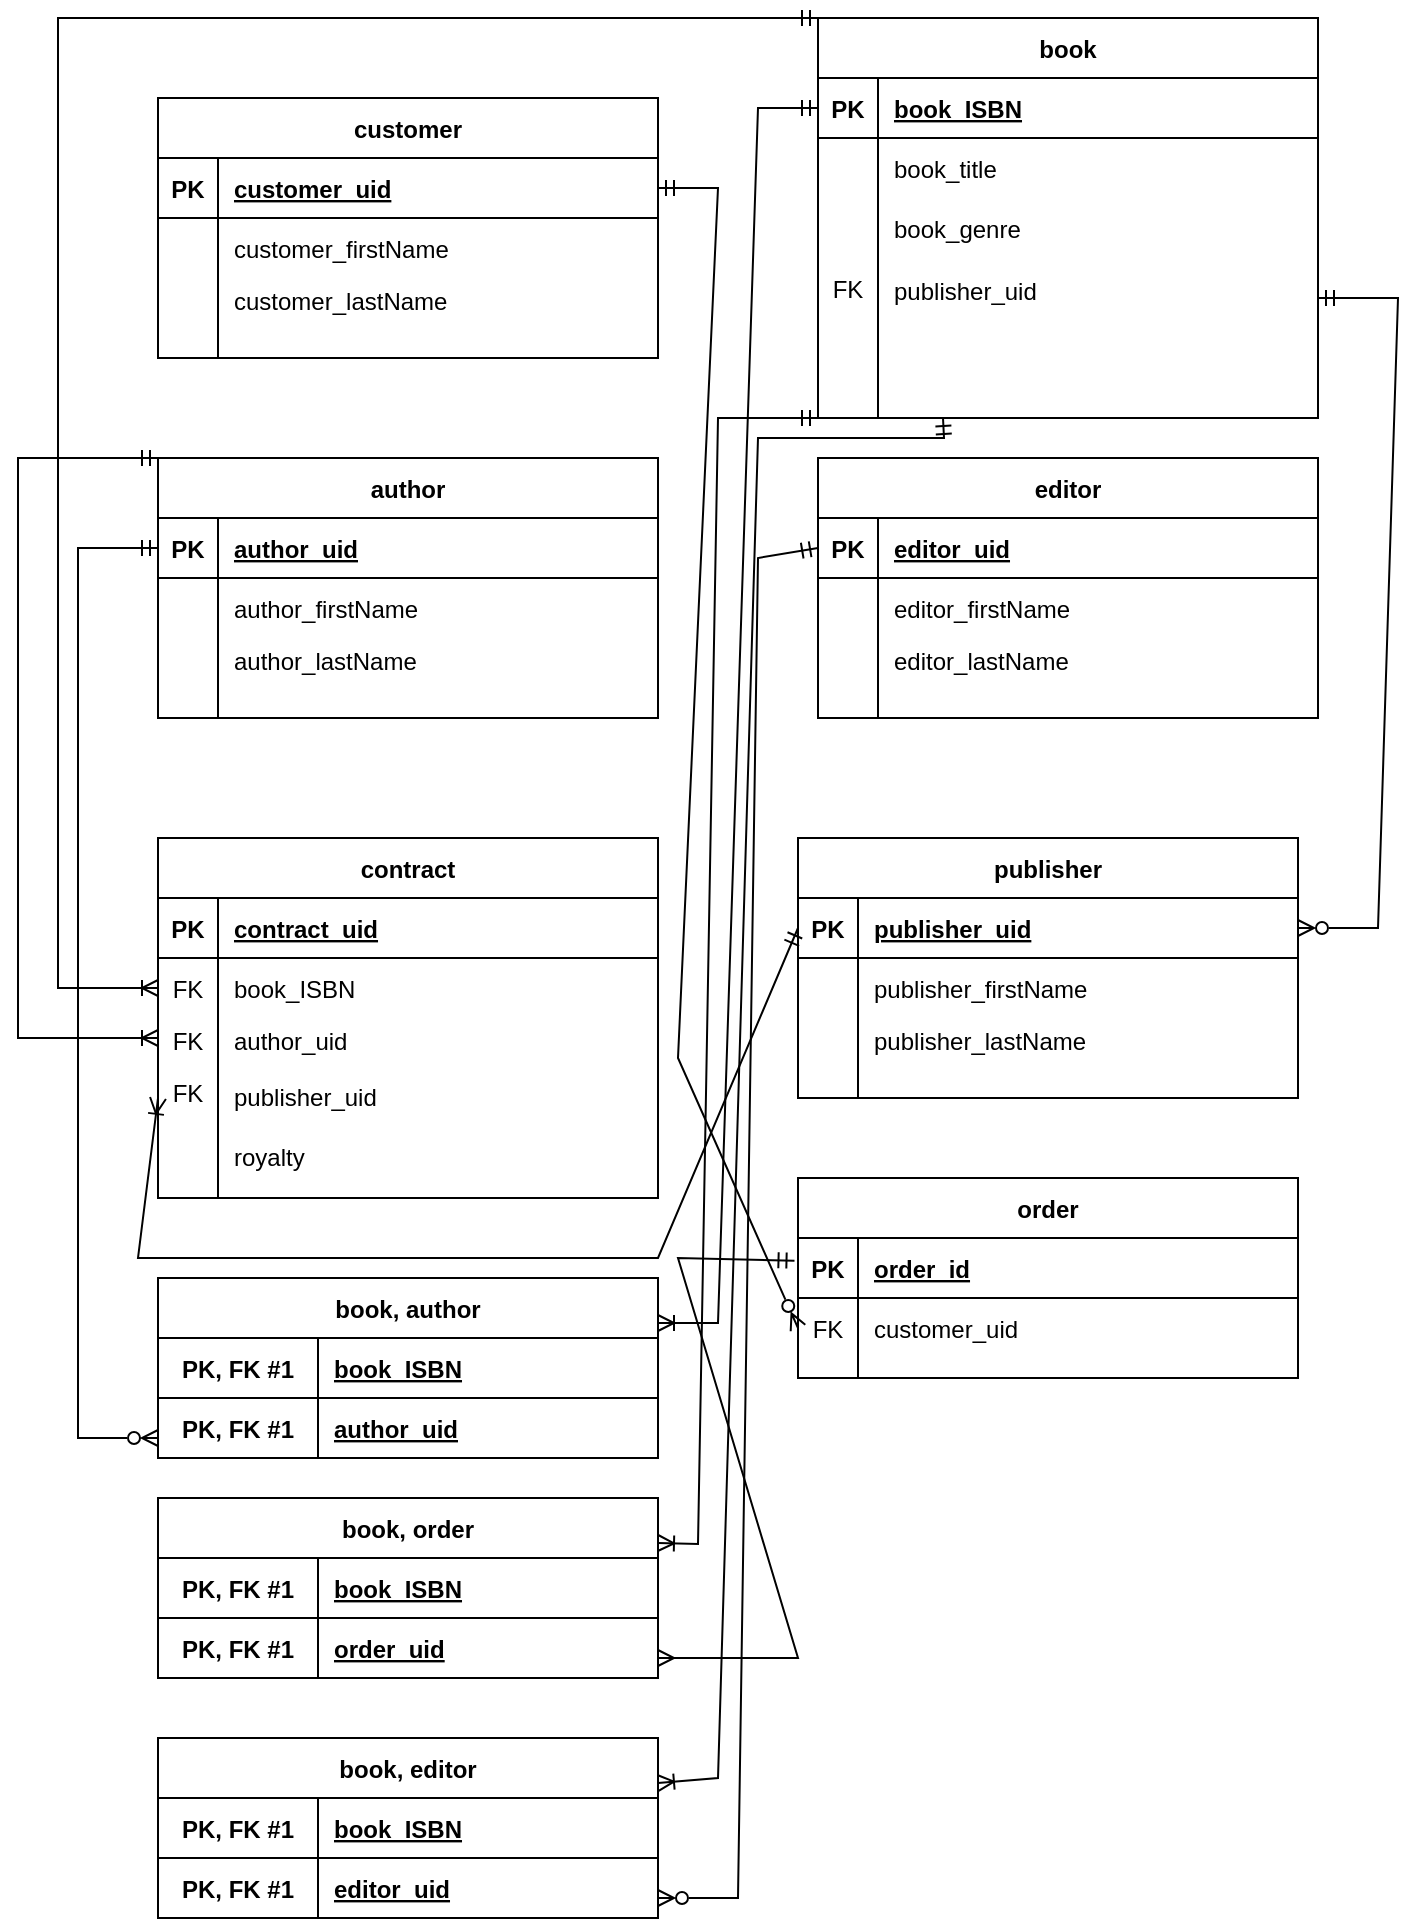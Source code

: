 <mxfile version="16.6.5" type="device"><diagram id="R2lEEEUBdFMjLlhIrx00" name="Page-1"><mxGraphModel dx="1113" dy="930" grid="1" gridSize="10" guides="1" tooltips="1" connect="1" arrows="1" fold="1" page="1" pageScale="1" pageWidth="850" pageHeight="1100" math="0" shadow="0" extFonts="Permanent Marker^https://fonts.googleapis.com/css?family=Permanent+Marker"><root><mxCell id="0"/><mxCell id="1" parent="0"/><mxCell id="C-vyLk0tnHw3VtMMgP7b-23" value="customer" style="shape=table;startSize=30;container=1;collapsible=1;childLayout=tableLayout;fixedRows=1;rowLines=0;fontStyle=1;align=center;resizeLast=1;" parent="1" vertex="1"><mxGeometry x="120" y="120" width="250" height="130" as="geometry"/></mxCell><mxCell id="C-vyLk0tnHw3VtMMgP7b-24" value="" style="shape=partialRectangle;collapsible=0;dropTarget=0;pointerEvents=0;fillColor=none;points=[[0,0.5],[1,0.5]];portConstraint=eastwest;top=0;left=0;right=0;bottom=1;" parent="C-vyLk0tnHw3VtMMgP7b-23" vertex="1"><mxGeometry y="30" width="250" height="30" as="geometry"/></mxCell><mxCell id="C-vyLk0tnHw3VtMMgP7b-25" value="PK" style="shape=partialRectangle;overflow=hidden;connectable=0;fillColor=none;top=0;left=0;bottom=0;right=0;fontStyle=1;" parent="C-vyLk0tnHw3VtMMgP7b-24" vertex="1"><mxGeometry width="30" height="30" as="geometry"><mxRectangle width="30" height="30" as="alternateBounds"/></mxGeometry></mxCell><mxCell id="C-vyLk0tnHw3VtMMgP7b-26" value="customer_uid" style="shape=partialRectangle;overflow=hidden;connectable=0;fillColor=none;top=0;left=0;bottom=0;right=0;align=left;spacingLeft=6;fontStyle=5;" parent="C-vyLk0tnHw3VtMMgP7b-24" vertex="1"><mxGeometry x="30" width="220" height="30" as="geometry"><mxRectangle width="220" height="30" as="alternateBounds"/></mxGeometry></mxCell><mxCell id="C-vyLk0tnHw3VtMMgP7b-27" value="" style="shape=partialRectangle;collapsible=0;dropTarget=0;pointerEvents=0;fillColor=none;points=[[0,0.5],[1,0.5]];portConstraint=eastwest;top=0;left=0;right=0;bottom=0;" parent="C-vyLk0tnHw3VtMMgP7b-23" vertex="1"><mxGeometry y="60" width="250" height="30" as="geometry"/></mxCell><mxCell id="C-vyLk0tnHw3VtMMgP7b-28" value="" style="shape=partialRectangle;overflow=hidden;connectable=0;fillColor=none;top=0;left=0;bottom=0;right=0;" parent="C-vyLk0tnHw3VtMMgP7b-27" vertex="1"><mxGeometry width="30" height="30" as="geometry"><mxRectangle width="30" height="30" as="alternateBounds"/></mxGeometry></mxCell><mxCell id="C-vyLk0tnHw3VtMMgP7b-29" value="customer_firstName" style="shape=partialRectangle;overflow=hidden;connectable=0;fillColor=none;top=0;left=0;bottom=0;right=0;align=left;spacingLeft=6;" parent="C-vyLk0tnHw3VtMMgP7b-27" vertex="1"><mxGeometry x="30" width="220" height="30" as="geometry"><mxRectangle width="220" height="30" as="alternateBounds"/></mxGeometry></mxCell><mxCell id="Lze31x54YQ3HW3RHwwv6-3" value="customer_lastName" style="shape=partialRectangle;overflow=hidden;connectable=0;fillColor=none;top=0;left=0;bottom=0;right=0;align=left;spacingLeft=6;" vertex="1" parent="1"><mxGeometry x="150" y="206" width="220" height="30" as="geometry"><mxRectangle width="220" height="30" as="alternateBounds"/></mxGeometry></mxCell><mxCell id="Lze31x54YQ3HW3RHwwv6-4" value="" style="endArrow=none;html=1;rounded=0;" edge="1" parent="1"><mxGeometry width="50" height="50" relative="1" as="geometry"><mxPoint x="150" y="250" as="sourcePoint"/><mxPoint x="150" y="200" as="targetPoint"/></mxGeometry></mxCell><mxCell id="Lze31x54YQ3HW3RHwwv6-12" value="author" style="shape=table;startSize=30;container=1;collapsible=1;childLayout=tableLayout;fixedRows=1;rowLines=0;fontStyle=1;align=center;resizeLast=1;" vertex="1" parent="1"><mxGeometry x="120" y="300" width="250" height="130" as="geometry"/></mxCell><mxCell id="Lze31x54YQ3HW3RHwwv6-13" value="" style="shape=partialRectangle;collapsible=0;dropTarget=0;pointerEvents=0;fillColor=none;points=[[0,0.5],[1,0.5]];portConstraint=eastwest;top=0;left=0;right=0;bottom=1;" vertex="1" parent="Lze31x54YQ3HW3RHwwv6-12"><mxGeometry y="30" width="250" height="30" as="geometry"/></mxCell><mxCell id="Lze31x54YQ3HW3RHwwv6-14" value="PK" style="shape=partialRectangle;overflow=hidden;connectable=0;fillColor=none;top=0;left=0;bottom=0;right=0;fontStyle=1;" vertex="1" parent="Lze31x54YQ3HW3RHwwv6-13"><mxGeometry width="30" height="30" as="geometry"><mxRectangle width="30" height="30" as="alternateBounds"/></mxGeometry></mxCell><mxCell id="Lze31x54YQ3HW3RHwwv6-15" value="author_uid" style="shape=partialRectangle;overflow=hidden;connectable=0;fillColor=none;top=0;left=0;bottom=0;right=0;align=left;spacingLeft=6;fontStyle=5;" vertex="1" parent="Lze31x54YQ3HW3RHwwv6-13"><mxGeometry x="30" width="220" height="30" as="geometry"><mxRectangle width="220" height="30" as="alternateBounds"/></mxGeometry></mxCell><mxCell id="Lze31x54YQ3HW3RHwwv6-16" value="" style="shape=partialRectangle;collapsible=0;dropTarget=0;pointerEvents=0;fillColor=none;points=[[0,0.5],[1,0.5]];portConstraint=eastwest;top=0;left=0;right=0;bottom=0;" vertex="1" parent="Lze31x54YQ3HW3RHwwv6-12"><mxGeometry y="60" width="250" height="30" as="geometry"/></mxCell><mxCell id="Lze31x54YQ3HW3RHwwv6-17" value="" style="shape=partialRectangle;overflow=hidden;connectable=0;fillColor=none;top=0;left=0;bottom=0;right=0;" vertex="1" parent="Lze31x54YQ3HW3RHwwv6-16"><mxGeometry width="30" height="30" as="geometry"><mxRectangle width="30" height="30" as="alternateBounds"/></mxGeometry></mxCell><mxCell id="Lze31x54YQ3HW3RHwwv6-18" value="author_firstName" style="shape=partialRectangle;overflow=hidden;connectable=0;fillColor=none;top=0;left=0;bottom=0;right=0;align=left;spacingLeft=6;" vertex="1" parent="Lze31x54YQ3HW3RHwwv6-16"><mxGeometry x="30" width="220" height="30" as="geometry"><mxRectangle width="220" height="30" as="alternateBounds"/></mxGeometry></mxCell><mxCell id="Lze31x54YQ3HW3RHwwv6-19" value="author_lastName" style="shape=partialRectangle;overflow=hidden;connectable=0;fillColor=none;top=0;left=0;bottom=0;right=0;align=left;spacingLeft=6;" vertex="1" parent="1"><mxGeometry x="150" y="386" width="220" height="30" as="geometry"><mxRectangle width="220" height="30" as="alternateBounds"/></mxGeometry></mxCell><mxCell id="Lze31x54YQ3HW3RHwwv6-20" value="" style="endArrow=none;html=1;rounded=0;" edge="1" parent="1"><mxGeometry width="50" height="50" relative="1" as="geometry"><mxPoint x="150.0" y="430" as="sourcePoint"/><mxPoint x="150.0" y="380" as="targetPoint"/></mxGeometry></mxCell><mxCell id="Lze31x54YQ3HW3RHwwv6-21" value="editor" style="shape=table;startSize=30;container=1;collapsible=1;childLayout=tableLayout;fixedRows=1;rowLines=0;fontStyle=1;align=center;resizeLast=1;" vertex="1" parent="1"><mxGeometry x="450" y="300" width="250" height="130" as="geometry"/></mxCell><mxCell id="Lze31x54YQ3HW3RHwwv6-22" value="" style="shape=partialRectangle;collapsible=0;dropTarget=0;pointerEvents=0;fillColor=none;points=[[0,0.5],[1,0.5]];portConstraint=eastwest;top=0;left=0;right=0;bottom=1;" vertex="1" parent="Lze31x54YQ3HW3RHwwv6-21"><mxGeometry y="30" width="250" height="30" as="geometry"/></mxCell><mxCell id="Lze31x54YQ3HW3RHwwv6-23" value="PK" style="shape=partialRectangle;overflow=hidden;connectable=0;fillColor=none;top=0;left=0;bottom=0;right=0;fontStyle=1;" vertex="1" parent="Lze31x54YQ3HW3RHwwv6-22"><mxGeometry width="30" height="30" as="geometry"><mxRectangle width="30" height="30" as="alternateBounds"/></mxGeometry></mxCell><mxCell id="Lze31x54YQ3HW3RHwwv6-24" value="editor_uid" style="shape=partialRectangle;overflow=hidden;connectable=0;fillColor=none;top=0;left=0;bottom=0;right=0;align=left;spacingLeft=6;fontStyle=5;" vertex="1" parent="Lze31x54YQ3HW3RHwwv6-22"><mxGeometry x="30" width="220" height="30" as="geometry"><mxRectangle width="220" height="30" as="alternateBounds"/></mxGeometry></mxCell><mxCell id="Lze31x54YQ3HW3RHwwv6-25" value="" style="shape=partialRectangle;collapsible=0;dropTarget=0;pointerEvents=0;fillColor=none;points=[[0,0.5],[1,0.5]];portConstraint=eastwest;top=0;left=0;right=0;bottom=0;" vertex="1" parent="Lze31x54YQ3HW3RHwwv6-21"><mxGeometry y="60" width="250" height="30" as="geometry"/></mxCell><mxCell id="Lze31x54YQ3HW3RHwwv6-26" value="" style="shape=partialRectangle;overflow=hidden;connectable=0;fillColor=none;top=0;left=0;bottom=0;right=0;" vertex="1" parent="Lze31x54YQ3HW3RHwwv6-25"><mxGeometry width="30" height="30" as="geometry"><mxRectangle width="30" height="30" as="alternateBounds"/></mxGeometry></mxCell><mxCell id="Lze31x54YQ3HW3RHwwv6-27" value="editor_firstName" style="shape=partialRectangle;overflow=hidden;connectable=0;fillColor=none;top=0;left=0;bottom=0;right=0;align=left;spacingLeft=6;" vertex="1" parent="Lze31x54YQ3HW3RHwwv6-25"><mxGeometry x="30" width="220" height="30" as="geometry"><mxRectangle width="220" height="30" as="alternateBounds"/></mxGeometry></mxCell><mxCell id="Lze31x54YQ3HW3RHwwv6-28" value="editor_lastName" style="shape=partialRectangle;overflow=hidden;connectable=0;fillColor=none;top=0;left=0;bottom=0;right=0;align=left;spacingLeft=6;" vertex="1" parent="1"><mxGeometry x="480" y="386" width="220" height="30" as="geometry"><mxRectangle width="220" height="30" as="alternateBounds"/></mxGeometry></mxCell><mxCell id="Lze31x54YQ3HW3RHwwv6-29" value="" style="endArrow=none;html=1;rounded=0;" edge="1" parent="1"><mxGeometry width="50" height="50" relative="1" as="geometry"><mxPoint x="480.0" y="430" as="sourcePoint"/><mxPoint x="480.0" y="380" as="targetPoint"/></mxGeometry></mxCell><mxCell id="Lze31x54YQ3HW3RHwwv6-39" value="book" style="shape=table;startSize=30;container=1;collapsible=1;childLayout=tableLayout;fixedRows=1;rowLines=0;fontStyle=1;align=center;resizeLast=1;" vertex="1" parent="1"><mxGeometry x="450" y="80" width="250" height="200" as="geometry"/></mxCell><mxCell id="Lze31x54YQ3HW3RHwwv6-40" value="" style="shape=partialRectangle;collapsible=0;dropTarget=0;pointerEvents=0;fillColor=none;points=[[0,0.5],[1,0.5]];portConstraint=eastwest;top=0;left=0;right=0;bottom=1;" vertex="1" parent="Lze31x54YQ3HW3RHwwv6-39"><mxGeometry y="30" width="250" height="30" as="geometry"/></mxCell><mxCell id="Lze31x54YQ3HW3RHwwv6-41" value="PK" style="shape=partialRectangle;overflow=hidden;connectable=0;fillColor=none;top=0;left=0;bottom=0;right=0;fontStyle=1;" vertex="1" parent="Lze31x54YQ3HW3RHwwv6-40"><mxGeometry width="30" height="30" as="geometry"><mxRectangle width="30" height="30" as="alternateBounds"/></mxGeometry></mxCell><mxCell id="Lze31x54YQ3HW3RHwwv6-42" value="book_ISBN" style="shape=partialRectangle;overflow=hidden;connectable=0;fillColor=none;top=0;left=0;bottom=0;right=0;align=left;spacingLeft=6;fontStyle=5;" vertex="1" parent="Lze31x54YQ3HW3RHwwv6-40"><mxGeometry x="30" width="220" height="30" as="geometry"><mxRectangle width="220" height="30" as="alternateBounds"/></mxGeometry></mxCell><mxCell id="Lze31x54YQ3HW3RHwwv6-43" value="" style="shape=partialRectangle;collapsible=0;dropTarget=0;pointerEvents=0;fillColor=none;points=[[0,0.5],[1,0.5]];portConstraint=eastwest;top=0;left=0;right=0;bottom=0;" vertex="1" parent="Lze31x54YQ3HW3RHwwv6-39"><mxGeometry y="60" width="250" height="30" as="geometry"/></mxCell><mxCell id="Lze31x54YQ3HW3RHwwv6-44" value="" style="shape=partialRectangle;overflow=hidden;connectable=0;fillColor=none;top=0;left=0;bottom=0;right=0;" vertex="1" parent="Lze31x54YQ3HW3RHwwv6-43"><mxGeometry width="30" height="30" as="geometry"><mxRectangle width="30" height="30" as="alternateBounds"/></mxGeometry></mxCell><mxCell id="Lze31x54YQ3HW3RHwwv6-45" value="book_title" style="shape=partialRectangle;overflow=hidden;connectable=0;fillColor=none;top=0;left=0;bottom=0;right=0;align=left;spacingLeft=6;" vertex="1" parent="Lze31x54YQ3HW3RHwwv6-43"><mxGeometry x="30" width="220" height="30" as="geometry"><mxRectangle width="220" height="30" as="alternateBounds"/></mxGeometry></mxCell><mxCell id="Lze31x54YQ3HW3RHwwv6-46" value="book_genre" style="shape=partialRectangle;overflow=hidden;connectable=0;fillColor=none;top=0;left=0;bottom=0;right=0;align=left;spacingLeft=6;" vertex="1" parent="1"><mxGeometry x="480" y="170" width="220" height="30" as="geometry"><mxRectangle width="220" height="30" as="alternateBounds"/></mxGeometry></mxCell><mxCell id="Lze31x54YQ3HW3RHwwv6-47" value="" style="endArrow=none;html=1;rounded=0;" edge="1" parent="1"><mxGeometry width="50" height="50" relative="1" as="geometry"><mxPoint x="480" y="280" as="sourcePoint"/><mxPoint x="480.0" y="200" as="targetPoint"/><Array as="points"><mxPoint x="480" y="170"/></Array></mxGeometry></mxCell><mxCell id="Lze31x54YQ3HW3RHwwv6-49" value="publisher_uid" style="shape=partialRectangle;overflow=hidden;connectable=0;fillColor=none;top=0;left=0;bottom=0;right=0;align=left;spacingLeft=6;" vertex="1" parent="1"><mxGeometry x="480" y="201" width="220" height="30" as="geometry"><mxRectangle width="220" height="30" as="alternateBounds"/></mxGeometry></mxCell><mxCell id="Lze31x54YQ3HW3RHwwv6-50" value="FK" style="shape=partialRectangle;overflow=hidden;connectable=0;fillColor=none;top=0;left=0;bottom=0;right=0;" vertex="1" parent="1"><mxGeometry x="450" y="200" width="30" height="30" as="geometry"><mxRectangle width="30" height="30" as="alternateBounds"/></mxGeometry></mxCell><mxCell id="Lze31x54YQ3HW3RHwwv6-51" value="contract" style="shape=table;startSize=30;container=1;collapsible=1;childLayout=tableLayout;fixedRows=1;rowLines=0;fontStyle=1;align=center;resizeLast=1;" vertex="1" parent="1"><mxGeometry x="120" y="490" width="250" height="180" as="geometry"/></mxCell><mxCell id="Lze31x54YQ3HW3RHwwv6-52" value="" style="shape=partialRectangle;collapsible=0;dropTarget=0;pointerEvents=0;fillColor=none;points=[[0,0.5],[1,0.5]];portConstraint=eastwest;top=0;left=0;right=0;bottom=1;" vertex="1" parent="Lze31x54YQ3HW3RHwwv6-51"><mxGeometry y="30" width="250" height="30" as="geometry"/></mxCell><mxCell id="Lze31x54YQ3HW3RHwwv6-53" value="PK" style="shape=partialRectangle;overflow=hidden;connectable=0;fillColor=none;top=0;left=0;bottom=0;right=0;fontStyle=1;" vertex="1" parent="Lze31x54YQ3HW3RHwwv6-52"><mxGeometry width="30" height="30" as="geometry"><mxRectangle width="30" height="30" as="alternateBounds"/></mxGeometry></mxCell><mxCell id="Lze31x54YQ3HW3RHwwv6-54" value="contract_uid" style="shape=partialRectangle;overflow=hidden;connectable=0;fillColor=none;top=0;left=0;bottom=0;right=0;align=left;spacingLeft=6;fontStyle=5;" vertex="1" parent="Lze31x54YQ3HW3RHwwv6-52"><mxGeometry x="30" width="220" height="30" as="geometry"><mxRectangle width="220" height="30" as="alternateBounds"/></mxGeometry></mxCell><mxCell id="Lze31x54YQ3HW3RHwwv6-55" value="" style="shape=partialRectangle;collapsible=0;dropTarget=0;pointerEvents=0;fillColor=none;points=[[0,0.5],[1,0.5]];portConstraint=eastwest;top=0;left=0;right=0;bottom=0;" vertex="1" parent="Lze31x54YQ3HW3RHwwv6-51"><mxGeometry y="60" width="250" height="30" as="geometry"/></mxCell><mxCell id="Lze31x54YQ3HW3RHwwv6-56" value="FK" style="shape=partialRectangle;overflow=hidden;connectable=0;fillColor=none;top=0;left=0;bottom=0;right=0;" vertex="1" parent="Lze31x54YQ3HW3RHwwv6-55"><mxGeometry width="30" height="30" as="geometry"><mxRectangle width="30" height="30" as="alternateBounds"/></mxGeometry></mxCell><mxCell id="Lze31x54YQ3HW3RHwwv6-57" value="book_ISBN" style="shape=partialRectangle;overflow=hidden;connectable=0;fillColor=none;top=0;left=0;bottom=0;right=0;align=left;spacingLeft=6;" vertex="1" parent="Lze31x54YQ3HW3RHwwv6-55"><mxGeometry x="30" width="220" height="30" as="geometry"><mxRectangle width="220" height="30" as="alternateBounds"/></mxGeometry></mxCell><mxCell id="Lze31x54YQ3HW3RHwwv6-58" value="author_uid" style="shape=partialRectangle;overflow=hidden;connectable=0;fillColor=none;top=0;left=0;bottom=0;right=0;align=left;spacingLeft=6;" vertex="1" parent="1"><mxGeometry x="150" y="576" width="220" height="30" as="geometry"><mxRectangle width="220" height="30" as="alternateBounds"/></mxGeometry></mxCell><mxCell id="Lze31x54YQ3HW3RHwwv6-59" value="" style="endArrow=none;html=1;rounded=0;" edge="1" parent="1"><mxGeometry width="50" height="50" relative="1" as="geometry"><mxPoint x="150" y="670" as="sourcePoint"/><mxPoint x="150.0" y="570" as="targetPoint"/></mxGeometry></mxCell><mxCell id="Lze31x54YQ3HW3RHwwv6-60" value="publisher_uid" style="shape=partialRectangle;overflow=hidden;connectable=0;fillColor=none;top=0;left=0;bottom=0;right=0;align=left;spacingLeft=6;" vertex="1" parent="1"><mxGeometry x="150" y="604" width="220" height="30" as="geometry"><mxRectangle width="220" height="30" as="alternateBounds"/></mxGeometry></mxCell><mxCell id="Lze31x54YQ3HW3RHwwv6-61" value="royalty" style="shape=partialRectangle;overflow=hidden;connectable=0;fillColor=none;top=0;left=0;bottom=0;right=0;align=left;spacingLeft=6;" vertex="1" parent="1"><mxGeometry x="150" y="634" width="220" height="30" as="geometry"><mxRectangle width="220" height="30" as="alternateBounds"/></mxGeometry></mxCell><mxCell id="Lze31x54YQ3HW3RHwwv6-62" value="FK" style="shape=partialRectangle;overflow=hidden;connectable=0;fillColor=none;top=0;left=0;bottom=0;right=0;" vertex="1" parent="1"><mxGeometry x="120" y="576" width="30" height="30" as="geometry"><mxRectangle width="30" height="30" as="alternateBounds"/></mxGeometry></mxCell><mxCell id="Lze31x54YQ3HW3RHwwv6-63" value="FK" style="shape=partialRectangle;overflow=hidden;connectable=0;fillColor=none;top=0;left=0;bottom=0;right=0;" vertex="1" parent="1"><mxGeometry x="120" y="602" width="30" height="30" as="geometry"><mxRectangle width="30" height="30" as="alternateBounds"/></mxGeometry></mxCell><mxCell id="Lze31x54YQ3HW3RHwwv6-65" value="publisher" style="shape=table;startSize=30;container=1;collapsible=1;childLayout=tableLayout;fixedRows=1;rowLines=0;fontStyle=1;align=center;resizeLast=1;" vertex="1" parent="1"><mxGeometry x="440" y="490" width="250" height="130" as="geometry"/></mxCell><mxCell id="Lze31x54YQ3HW3RHwwv6-66" value="" style="shape=partialRectangle;collapsible=0;dropTarget=0;pointerEvents=0;fillColor=none;points=[[0,0.5],[1,0.5]];portConstraint=eastwest;top=0;left=0;right=0;bottom=1;" vertex="1" parent="Lze31x54YQ3HW3RHwwv6-65"><mxGeometry y="30" width="250" height="30" as="geometry"/></mxCell><mxCell id="Lze31x54YQ3HW3RHwwv6-67" value="PK" style="shape=partialRectangle;overflow=hidden;connectable=0;fillColor=none;top=0;left=0;bottom=0;right=0;fontStyle=1;" vertex="1" parent="Lze31x54YQ3HW3RHwwv6-66"><mxGeometry width="30" height="30" as="geometry"><mxRectangle width="30" height="30" as="alternateBounds"/></mxGeometry></mxCell><mxCell id="Lze31x54YQ3HW3RHwwv6-68" value="publisher_uid" style="shape=partialRectangle;overflow=hidden;connectable=0;fillColor=none;top=0;left=0;bottom=0;right=0;align=left;spacingLeft=6;fontStyle=5;" vertex="1" parent="Lze31x54YQ3HW3RHwwv6-66"><mxGeometry x="30" width="220" height="30" as="geometry"><mxRectangle width="220" height="30" as="alternateBounds"/></mxGeometry></mxCell><mxCell id="Lze31x54YQ3HW3RHwwv6-69" value="" style="shape=partialRectangle;collapsible=0;dropTarget=0;pointerEvents=0;fillColor=none;points=[[0,0.5],[1,0.5]];portConstraint=eastwest;top=0;left=0;right=0;bottom=0;" vertex="1" parent="Lze31x54YQ3HW3RHwwv6-65"><mxGeometry y="60" width="250" height="30" as="geometry"/></mxCell><mxCell id="Lze31x54YQ3HW3RHwwv6-70" value="" style="shape=partialRectangle;overflow=hidden;connectable=0;fillColor=none;top=0;left=0;bottom=0;right=0;" vertex="1" parent="Lze31x54YQ3HW3RHwwv6-69"><mxGeometry width="30" height="30" as="geometry"><mxRectangle width="30" height="30" as="alternateBounds"/></mxGeometry></mxCell><mxCell id="Lze31x54YQ3HW3RHwwv6-71" value="publisher_firstName" style="shape=partialRectangle;overflow=hidden;connectable=0;fillColor=none;top=0;left=0;bottom=0;right=0;align=left;spacingLeft=6;" vertex="1" parent="Lze31x54YQ3HW3RHwwv6-69"><mxGeometry x="30" width="220" height="30" as="geometry"><mxRectangle width="220" height="30" as="alternateBounds"/></mxGeometry></mxCell><mxCell id="Lze31x54YQ3HW3RHwwv6-72" value="publisher_lastName" style="shape=partialRectangle;overflow=hidden;connectable=0;fillColor=none;top=0;left=0;bottom=0;right=0;align=left;spacingLeft=6;" vertex="1" parent="1"><mxGeometry x="470" y="576" width="220" height="30" as="geometry"><mxRectangle width="220" height="30" as="alternateBounds"/></mxGeometry></mxCell><mxCell id="Lze31x54YQ3HW3RHwwv6-73" value="" style="endArrow=none;html=1;rounded=0;" edge="1" parent="1"><mxGeometry width="50" height="50" relative="1" as="geometry"><mxPoint x="470" y="620" as="sourcePoint"/><mxPoint x="470" y="570" as="targetPoint"/></mxGeometry></mxCell><mxCell id="Lze31x54YQ3HW3RHwwv6-74" value="book, author" style="shape=table;startSize=30;container=1;collapsible=1;childLayout=tableLayout;fixedRows=1;rowLines=0;fontStyle=1;align=center;resizeLast=1;" vertex="1" parent="1"><mxGeometry x="120" y="710" width="250" height="90" as="geometry"/></mxCell><mxCell id="Lze31x54YQ3HW3RHwwv6-75" value="" style="shape=partialRectangle;collapsible=0;dropTarget=0;pointerEvents=0;fillColor=none;points=[[0,0.5],[1,0.5]];portConstraint=eastwest;top=0;left=0;right=0;bottom=1;" vertex="1" parent="Lze31x54YQ3HW3RHwwv6-74"><mxGeometry y="30" width="250" height="30" as="geometry"/></mxCell><mxCell id="Lze31x54YQ3HW3RHwwv6-76" value="PK, FK #1" style="shape=partialRectangle;overflow=hidden;connectable=0;fillColor=none;top=0;left=0;bottom=0;right=0;fontStyle=1;" vertex="1" parent="Lze31x54YQ3HW3RHwwv6-75"><mxGeometry width="80" height="30" as="geometry"><mxRectangle width="80" height="30" as="alternateBounds"/></mxGeometry></mxCell><mxCell id="Lze31x54YQ3HW3RHwwv6-77" value="book_ISBN" style="shape=partialRectangle;overflow=hidden;connectable=0;fillColor=none;top=0;left=0;bottom=0;right=0;align=left;spacingLeft=6;fontStyle=5;" vertex="1" parent="Lze31x54YQ3HW3RHwwv6-75"><mxGeometry x="80" width="170" height="30" as="geometry"><mxRectangle width="170" height="30" as="alternateBounds"/></mxGeometry></mxCell><mxCell id="Lze31x54YQ3HW3RHwwv6-81" value="PK, FK #1" style="shape=partialRectangle;overflow=hidden;connectable=0;fillColor=none;top=0;left=0;bottom=0;right=0;fontStyle=1;" vertex="1" parent="1"><mxGeometry x="120" y="770" width="80" height="30" as="geometry"><mxRectangle width="80" height="30" as="alternateBounds"/></mxGeometry></mxCell><mxCell id="Lze31x54YQ3HW3RHwwv6-82" value="author_uid" style="shape=partialRectangle;overflow=hidden;connectable=0;fillColor=none;top=0;left=0;bottom=0;right=0;align=left;spacingLeft=6;fontStyle=5;" vertex="1" parent="1"><mxGeometry x="200" y="770" width="170" height="30" as="geometry"><mxRectangle width="170" height="30" as="alternateBounds"/></mxGeometry></mxCell><mxCell id="Lze31x54YQ3HW3RHwwv6-83" value="" style="endArrow=none;html=1;rounded=0;" edge="1" parent="1"><mxGeometry width="50" height="50" relative="1" as="geometry"><mxPoint x="200" y="770" as="sourcePoint"/><mxPoint x="200" y="800" as="targetPoint"/></mxGeometry></mxCell><mxCell id="Lze31x54YQ3HW3RHwwv6-84" value="book, editor" style="shape=table;startSize=30;container=1;collapsible=1;childLayout=tableLayout;fixedRows=1;rowLines=0;fontStyle=1;align=center;resizeLast=1;" vertex="1" parent="1"><mxGeometry x="120" y="940" width="250" height="90" as="geometry"/></mxCell><mxCell id="Lze31x54YQ3HW3RHwwv6-85" value="" style="shape=partialRectangle;collapsible=0;dropTarget=0;pointerEvents=0;fillColor=none;points=[[0,0.5],[1,0.5]];portConstraint=eastwest;top=0;left=0;right=0;bottom=1;" vertex="1" parent="Lze31x54YQ3HW3RHwwv6-84"><mxGeometry y="30" width="250" height="30" as="geometry"/></mxCell><mxCell id="Lze31x54YQ3HW3RHwwv6-86" value="PK, FK #1" style="shape=partialRectangle;overflow=hidden;connectable=0;fillColor=none;top=0;left=0;bottom=0;right=0;fontStyle=1;" vertex="1" parent="Lze31x54YQ3HW3RHwwv6-85"><mxGeometry width="80" height="30" as="geometry"><mxRectangle width="80" height="30" as="alternateBounds"/></mxGeometry></mxCell><mxCell id="Lze31x54YQ3HW3RHwwv6-87" value="book_ISBN" style="shape=partialRectangle;overflow=hidden;connectable=0;fillColor=none;top=0;left=0;bottom=0;right=0;align=left;spacingLeft=6;fontStyle=5;" vertex="1" parent="Lze31x54YQ3HW3RHwwv6-85"><mxGeometry x="80" width="170" height="30" as="geometry"><mxRectangle width="170" height="30" as="alternateBounds"/></mxGeometry></mxCell><mxCell id="Lze31x54YQ3HW3RHwwv6-88" value="PK, FK #1" style="shape=partialRectangle;overflow=hidden;connectable=0;fillColor=none;top=0;left=0;bottom=0;right=0;fontStyle=1;" vertex="1" parent="1"><mxGeometry x="120" y="1000" width="80" height="30" as="geometry"><mxRectangle width="80" height="30" as="alternateBounds"/></mxGeometry></mxCell><mxCell id="Lze31x54YQ3HW3RHwwv6-89" value="editor_uid" style="shape=partialRectangle;overflow=hidden;connectable=0;fillColor=none;top=0;left=0;bottom=0;right=0;align=left;spacingLeft=6;fontStyle=5;" vertex="1" parent="1"><mxGeometry x="200" y="1000" width="170" height="30" as="geometry"><mxRectangle width="170" height="30" as="alternateBounds"/></mxGeometry></mxCell><mxCell id="Lze31x54YQ3HW3RHwwv6-90" value="" style="endArrow=none;html=1;rounded=0;" edge="1" parent="1"><mxGeometry width="50" height="50" relative="1" as="geometry"><mxPoint x="200" y="1000" as="sourcePoint"/><mxPoint x="200" y="1030" as="targetPoint"/></mxGeometry></mxCell><mxCell id="Lze31x54YQ3HW3RHwwv6-91" value="book, order" style="shape=table;startSize=30;container=1;collapsible=1;childLayout=tableLayout;fixedRows=1;rowLines=0;fontStyle=1;align=center;resizeLast=1;" vertex="1" parent="1"><mxGeometry x="120" y="820" width="250" height="90" as="geometry"/></mxCell><mxCell id="Lze31x54YQ3HW3RHwwv6-92" value="" style="shape=partialRectangle;collapsible=0;dropTarget=0;pointerEvents=0;fillColor=none;points=[[0,0.5],[1,0.5]];portConstraint=eastwest;top=0;left=0;right=0;bottom=1;" vertex="1" parent="Lze31x54YQ3HW3RHwwv6-91"><mxGeometry y="30" width="250" height="30" as="geometry"/></mxCell><mxCell id="Lze31x54YQ3HW3RHwwv6-93" value="PK, FK #1" style="shape=partialRectangle;overflow=hidden;connectable=0;fillColor=none;top=0;left=0;bottom=0;right=0;fontStyle=1;" vertex="1" parent="Lze31x54YQ3HW3RHwwv6-92"><mxGeometry width="80" height="30" as="geometry"><mxRectangle width="80" height="30" as="alternateBounds"/></mxGeometry></mxCell><mxCell id="Lze31x54YQ3HW3RHwwv6-94" value="book_ISBN" style="shape=partialRectangle;overflow=hidden;connectable=0;fillColor=none;top=0;left=0;bottom=0;right=0;align=left;spacingLeft=6;fontStyle=5;" vertex="1" parent="Lze31x54YQ3HW3RHwwv6-92"><mxGeometry x="80" width="170" height="30" as="geometry"><mxRectangle width="170" height="30" as="alternateBounds"/></mxGeometry></mxCell><mxCell id="Lze31x54YQ3HW3RHwwv6-95" value="PK, FK #1" style="shape=partialRectangle;overflow=hidden;connectable=0;fillColor=none;top=0;left=0;bottom=0;right=0;fontStyle=1;" vertex="1" parent="1"><mxGeometry x="120" y="880" width="80" height="30" as="geometry"><mxRectangle width="80" height="30" as="alternateBounds"/></mxGeometry></mxCell><mxCell id="Lze31x54YQ3HW3RHwwv6-96" value="order_uid" style="shape=partialRectangle;overflow=hidden;connectable=0;fillColor=none;top=0;left=0;bottom=0;right=0;align=left;spacingLeft=6;fontStyle=5;" vertex="1" parent="1"><mxGeometry x="200" y="880" width="170" height="30" as="geometry"><mxRectangle width="170" height="30" as="alternateBounds"/></mxGeometry></mxCell><mxCell id="Lze31x54YQ3HW3RHwwv6-97" value="" style="endArrow=none;html=1;rounded=0;" edge="1" parent="1"><mxGeometry width="50" height="50" relative="1" as="geometry"><mxPoint x="200" y="880" as="sourcePoint"/><mxPoint x="200" y="910" as="targetPoint"/></mxGeometry></mxCell><mxCell id="Lze31x54YQ3HW3RHwwv6-116" value="" style="edgeStyle=entityRelationEdgeStyle;fontSize=12;html=1;endArrow=ERoneToMany;startArrow=ERmandOne;rounded=0;entryX=1;entryY=0.25;entryDx=0;entryDy=0;exitX=0;exitY=0.5;exitDx=0;exitDy=0;" edge="1" parent="1" source="Lze31x54YQ3HW3RHwwv6-40" target="Lze31x54YQ3HW3RHwwv6-74"><mxGeometry width="100" height="100" relative="1" as="geometry"><mxPoint x="400" y="190" as="sourcePoint"/><mxPoint x="420" y="520" as="targetPoint"/></mxGeometry></mxCell><mxCell id="Lze31x54YQ3HW3RHwwv6-119" value="" style="endArrow=ERmandOne;html=1;rounded=0;entryX=0;entryY=0.5;entryDx=0;entryDy=0;startArrow=ERzeroToMany;startFill=0;endFill=0;" edge="1" parent="1" target="Lze31x54YQ3HW3RHwwv6-13"><mxGeometry width="50" height="50" relative="1" as="geometry"><mxPoint x="120" y="790" as="sourcePoint"/><mxPoint x="160" y="560" as="targetPoint"/><Array as="points"><mxPoint x="80" y="790"/><mxPoint x="80" y="345"/></Array></mxGeometry></mxCell><mxCell id="Lze31x54YQ3HW3RHwwv6-120" value="" style="endArrow=ERmandOne;html=1;rounded=0;entryX=0;entryY=0.5;entryDx=0;entryDy=0;startArrow=ERzeroToMany;startFill=0;endFill=0;" edge="1" parent="1" target="Lze31x54YQ3HW3RHwwv6-22"><mxGeometry width="50" height="50" relative="1" as="geometry"><mxPoint x="370" y="1020" as="sourcePoint"/><mxPoint x="380" y="400" as="targetPoint"/><Array as="points"><mxPoint x="410" y="1020"/><mxPoint x="420" y="350"/></Array></mxGeometry></mxCell><mxCell id="Lze31x54YQ3HW3RHwwv6-121" value="" style="endArrow=ERmandOne;html=1;rounded=0;exitX=1;exitY=0.25;exitDx=0;exitDy=0;entryX=0;entryY=1;entryDx=0;entryDy=0;startArrow=ERoneToMany;startFill=0;endFill=0;" edge="1" parent="1" source="Lze31x54YQ3HW3RHwwv6-91" target="Lze31x54YQ3HW3RHwwv6-39"><mxGeometry width="50" height="50" relative="1" as="geometry"><mxPoint x="330" y="790" as="sourcePoint"/><mxPoint x="590" y="790" as="targetPoint"/><Array as="points"><mxPoint x="390" y="843"/><mxPoint x="400" y="280"/></Array></mxGeometry></mxCell><mxCell id="Lze31x54YQ3HW3RHwwv6-122" value="" style="endArrow=ERmandOne;html=1;rounded=0;exitX=1;exitY=0.25;exitDx=0;exitDy=0;entryX=0.25;entryY=1;entryDx=0;entryDy=0;startArrow=ERoneToMany;startFill=0;endFill=0;" edge="1" parent="1" source="Lze31x54YQ3HW3RHwwv6-84" target="Lze31x54YQ3HW3RHwwv6-39"><mxGeometry width="50" height="50" relative="1" as="geometry"><mxPoint x="380" y="852.5" as="sourcePoint"/><mxPoint x="460" y="290" as="targetPoint"/><Array as="points"><mxPoint x="400" y="960"/><mxPoint x="420" y="290"/><mxPoint x="513" y="290"/></Array></mxGeometry></mxCell><mxCell id="Lze31x54YQ3HW3RHwwv6-123" value="" style="endArrow=ERzeroToMany;html=1;rounded=0;entryX=1;entryY=0.5;entryDx=0;entryDy=0;endFill=0;startArrow=ERmandOne;startFill=0;" edge="1" parent="1" target="Lze31x54YQ3HW3RHwwv6-66"><mxGeometry width="50" height="50" relative="1" as="geometry"><mxPoint x="700" y="220" as="sourcePoint"/><mxPoint x="400" y="540" as="targetPoint"/><Array as="points"><mxPoint x="740" y="220"/><mxPoint x="730" y="535"/></Array></mxGeometry></mxCell><mxCell id="Lze31x54YQ3HW3RHwwv6-124" value="order" style="shape=table;startSize=30;container=1;collapsible=1;childLayout=tableLayout;fixedRows=1;rowLines=0;fontStyle=1;align=center;resizeLast=1;" vertex="1" parent="1"><mxGeometry x="440" y="660" width="250" height="100" as="geometry"/></mxCell><mxCell id="Lze31x54YQ3HW3RHwwv6-125" value="" style="shape=partialRectangle;collapsible=0;dropTarget=0;pointerEvents=0;fillColor=none;points=[[0,0.5],[1,0.5]];portConstraint=eastwest;top=0;left=0;right=0;bottom=1;" vertex="1" parent="Lze31x54YQ3HW3RHwwv6-124"><mxGeometry y="30" width="250" height="30" as="geometry"/></mxCell><mxCell id="Lze31x54YQ3HW3RHwwv6-126" value="PK" style="shape=partialRectangle;overflow=hidden;connectable=0;fillColor=none;top=0;left=0;bottom=0;right=0;fontStyle=1;" vertex="1" parent="Lze31x54YQ3HW3RHwwv6-125"><mxGeometry width="30" height="30" as="geometry"><mxRectangle width="30" height="30" as="alternateBounds"/></mxGeometry></mxCell><mxCell id="Lze31x54YQ3HW3RHwwv6-127" value="order_id" style="shape=partialRectangle;overflow=hidden;connectable=0;fillColor=none;top=0;left=0;bottom=0;right=0;align=left;spacingLeft=6;fontStyle=5;" vertex="1" parent="Lze31x54YQ3HW3RHwwv6-125"><mxGeometry x="30" width="220" height="30" as="geometry"><mxRectangle width="220" height="30" as="alternateBounds"/></mxGeometry></mxCell><mxCell id="Lze31x54YQ3HW3RHwwv6-128" value="" style="shape=partialRectangle;collapsible=0;dropTarget=0;pointerEvents=0;fillColor=none;points=[[0,0.5],[1,0.5]];portConstraint=eastwest;top=0;left=0;right=0;bottom=0;" vertex="1" parent="Lze31x54YQ3HW3RHwwv6-124"><mxGeometry y="60" width="250" height="30" as="geometry"/></mxCell><mxCell id="Lze31x54YQ3HW3RHwwv6-129" value="FK" style="shape=partialRectangle;overflow=hidden;connectable=0;fillColor=none;top=0;left=0;bottom=0;right=0;" vertex="1" parent="Lze31x54YQ3HW3RHwwv6-128"><mxGeometry width="30" height="30" as="geometry"><mxRectangle width="30" height="30" as="alternateBounds"/></mxGeometry></mxCell><mxCell id="Lze31x54YQ3HW3RHwwv6-130" value="customer_uid" style="shape=partialRectangle;overflow=hidden;connectable=0;fillColor=none;top=0;left=0;bottom=0;right=0;align=left;spacingLeft=6;" vertex="1" parent="Lze31x54YQ3HW3RHwwv6-128"><mxGeometry x="30" width="220" height="30" as="geometry"><mxRectangle width="220" height="30" as="alternateBounds"/></mxGeometry></mxCell><mxCell id="Lze31x54YQ3HW3RHwwv6-132" value="" style="endArrow=none;html=1;rounded=0;" edge="1" parent="1"><mxGeometry width="50" height="50" relative="1" as="geometry"><mxPoint x="470" y="760" as="sourcePoint"/><mxPoint x="470" y="740" as="targetPoint"/></mxGeometry></mxCell><mxCell id="Lze31x54YQ3HW3RHwwv6-133" value="" style="endArrow=ERmandOne;html=1;rounded=0;endFill=0;startArrow=ERmany;startFill=0;entryX=-0.007;entryY=0.378;entryDx=0;entryDy=0;entryPerimeter=0;" edge="1" parent="1" target="Lze31x54YQ3HW3RHwwv6-125"><mxGeometry width="50" height="50" relative="1" as="geometry"><mxPoint x="370" y="900" as="sourcePoint"/><mxPoint x="370" y="900" as="targetPoint"/><Array as="points"><mxPoint x="440" y="900"/><mxPoint x="380" y="700"/></Array></mxGeometry></mxCell><mxCell id="Lze31x54YQ3HW3RHwwv6-134" value="" style="endArrow=ERzeroToMany;html=1;rounded=0;entryX=0;entryY=0.5;entryDx=0;entryDy=0;endFill=0;exitX=1;exitY=0.5;exitDx=0;exitDy=0;startArrow=ERmandOne;startFill=0;" edge="1" parent="1" source="C-vyLk0tnHw3VtMMgP7b-24" target="Lze31x54YQ3HW3RHwwv6-128"><mxGeometry width="50" height="50" relative="1" as="geometry"><mxPoint x="380" y="790" as="sourcePoint"/><mxPoint x="430" y="740" as="targetPoint"/><Array as="points"><mxPoint x="400" y="165"/><mxPoint x="380" y="600"/></Array></mxGeometry></mxCell><mxCell id="Lze31x54YQ3HW3RHwwv6-135" value="" style="endArrow=ERoneToMany;html=1;rounded=0;entryX=0;entryY=0.5;entryDx=0;entryDy=0;exitX=0;exitY=0;exitDx=0;exitDy=0;startArrow=ERmandOne;startFill=0;endFill=0;" edge="1" parent="1" source="Lze31x54YQ3HW3RHwwv6-39" target="Lze31x54YQ3HW3RHwwv6-55"><mxGeometry width="50" height="50" relative="1" as="geometry"><mxPoint x="310" y="500" as="sourcePoint"/><mxPoint x="360" y="450" as="targetPoint"/><Array as="points"><mxPoint x="70" y="80"/><mxPoint x="70" y="565"/></Array></mxGeometry></mxCell><mxCell id="Lze31x54YQ3HW3RHwwv6-136" value="" style="endArrow=ERoneToMany;html=1;rounded=0;startArrow=ERmandOne;startFill=0;endFill=0;exitX=0;exitY=0;exitDx=0;exitDy=0;" edge="1" parent="1" source="Lze31x54YQ3HW3RHwwv6-12"><mxGeometry width="50" height="50" relative="1" as="geometry"><mxPoint x="460.0" y="90" as="sourcePoint"/><mxPoint x="120" y="590" as="targetPoint"/><Array as="points"><mxPoint x="50" y="300"/><mxPoint x="50" y="590"/></Array></mxGeometry></mxCell><mxCell id="Lze31x54YQ3HW3RHwwv6-137" value="" style="endArrow=ERoneToMany;html=1;rounded=0;exitX=0;exitY=0.5;exitDx=0;exitDy=0;endFill=0;startArrow=ERmandOne;startFill=0;" edge="1" parent="1" source="Lze31x54YQ3HW3RHwwv6-66"><mxGeometry width="50" height="50" relative="1" as="geometry"><mxPoint x="240" y="550" as="sourcePoint"/><mxPoint x="120" y="620" as="targetPoint"/><Array as="points"><mxPoint x="370" y="700"/><mxPoint x="110" y="700"/></Array></mxGeometry></mxCell></root></mxGraphModel></diagram></mxfile>